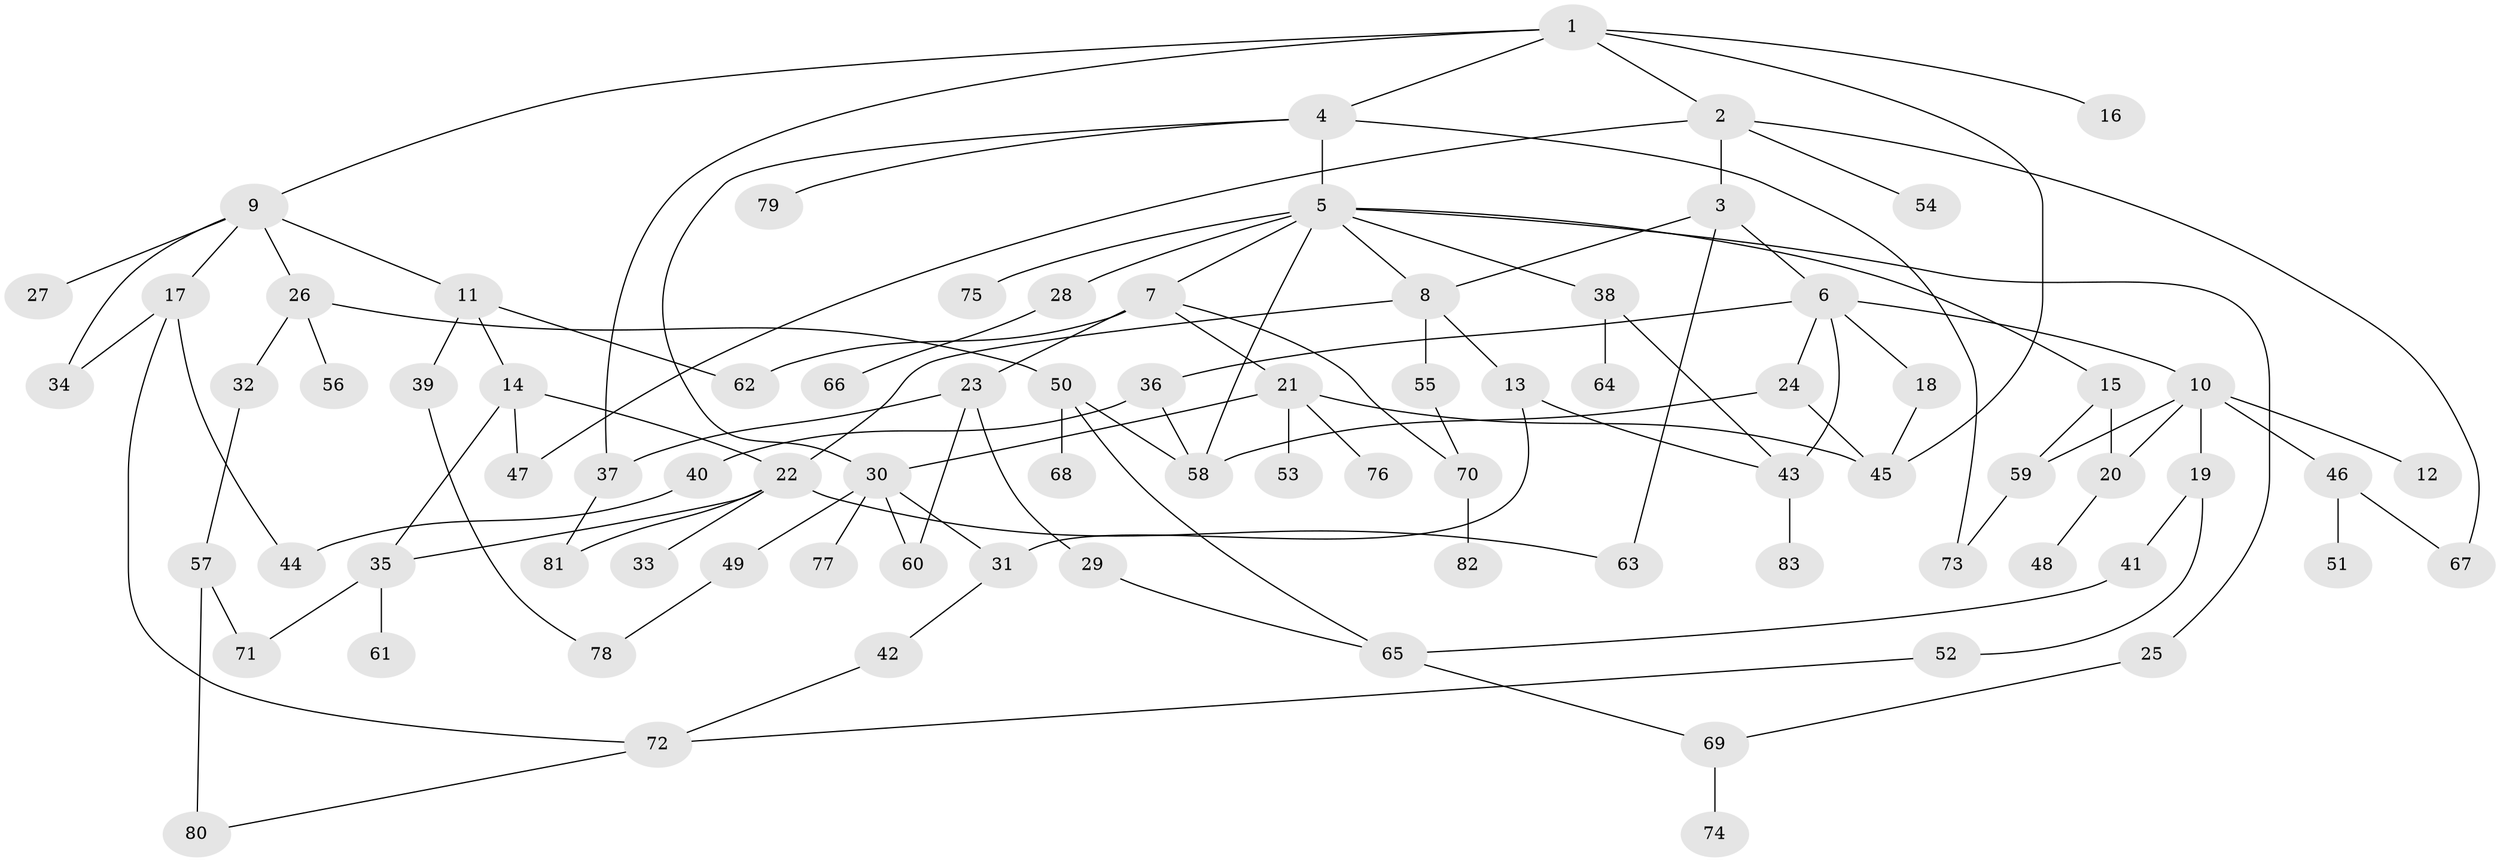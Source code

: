 // Generated by graph-tools (version 1.1) at 2025/25/03/09/25 03:25:34]
// undirected, 83 vertices, 116 edges
graph export_dot {
graph [start="1"]
  node [color=gray90,style=filled];
  1;
  2;
  3;
  4;
  5;
  6;
  7;
  8;
  9;
  10;
  11;
  12;
  13;
  14;
  15;
  16;
  17;
  18;
  19;
  20;
  21;
  22;
  23;
  24;
  25;
  26;
  27;
  28;
  29;
  30;
  31;
  32;
  33;
  34;
  35;
  36;
  37;
  38;
  39;
  40;
  41;
  42;
  43;
  44;
  45;
  46;
  47;
  48;
  49;
  50;
  51;
  52;
  53;
  54;
  55;
  56;
  57;
  58;
  59;
  60;
  61;
  62;
  63;
  64;
  65;
  66;
  67;
  68;
  69;
  70;
  71;
  72;
  73;
  74;
  75;
  76;
  77;
  78;
  79;
  80;
  81;
  82;
  83;
  1 -- 2;
  1 -- 4;
  1 -- 9;
  1 -- 16;
  1 -- 45;
  1 -- 37;
  2 -- 3;
  2 -- 54;
  2 -- 67;
  2 -- 47;
  3 -- 6;
  3 -- 63;
  3 -- 8;
  4 -- 5;
  4 -- 73;
  4 -- 79;
  4 -- 30;
  5 -- 7;
  5 -- 8;
  5 -- 15;
  5 -- 25;
  5 -- 28;
  5 -- 38;
  5 -- 75;
  5 -- 58;
  6 -- 10;
  6 -- 18;
  6 -- 24;
  6 -- 36;
  6 -- 43;
  7 -- 21;
  7 -- 23;
  7 -- 62;
  7 -- 70;
  8 -- 13;
  8 -- 22;
  8 -- 55;
  9 -- 11;
  9 -- 17;
  9 -- 26;
  9 -- 27;
  9 -- 34;
  10 -- 12;
  10 -- 19;
  10 -- 46;
  10 -- 59;
  10 -- 20;
  11 -- 14;
  11 -- 39;
  11 -- 62;
  13 -- 43;
  13 -- 31;
  14 -- 35;
  14 -- 47;
  14 -- 22;
  15 -- 20;
  15 -- 59;
  17 -- 34;
  17 -- 72;
  17 -- 44;
  18 -- 45;
  19 -- 41;
  19 -- 52;
  20 -- 48;
  21 -- 30;
  21 -- 53;
  21 -- 76;
  21 -- 45;
  22 -- 33;
  22 -- 63;
  22 -- 81;
  22 -- 35;
  23 -- 29;
  23 -- 37;
  23 -- 60;
  24 -- 45;
  24 -- 58;
  25 -- 69;
  26 -- 32;
  26 -- 50;
  26 -- 56;
  28 -- 66;
  29 -- 65;
  30 -- 31;
  30 -- 49;
  30 -- 77;
  30 -- 60;
  31 -- 42;
  32 -- 57;
  35 -- 61;
  35 -- 71;
  36 -- 40;
  36 -- 58;
  37 -- 81;
  38 -- 64;
  38 -- 43;
  39 -- 78;
  40 -- 44;
  41 -- 65;
  42 -- 72;
  43 -- 83;
  46 -- 51;
  46 -- 67;
  49 -- 78;
  50 -- 68;
  50 -- 65;
  50 -- 58;
  52 -- 72;
  55 -- 70;
  57 -- 71;
  57 -- 80;
  59 -- 73;
  65 -- 69;
  69 -- 74;
  70 -- 82;
  72 -- 80;
}
